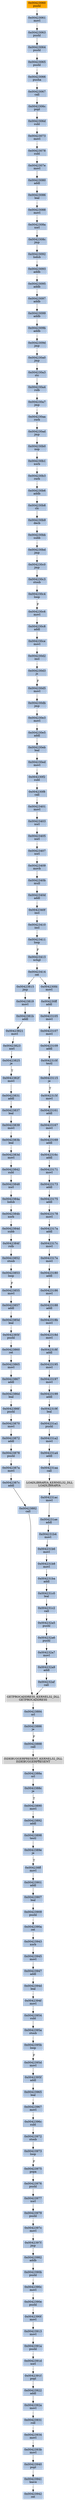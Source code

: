 strict digraph G {
	graph [bgcolor=transparent,
		name=G
	];
	node [color=lightsteelblue,
		fillcolor=lightsteelblue,
		shape=rectangle,
		style=filled
	];
	"0x004238ff"	[label="0x004238ff
movl"];
	"0x00423901"	[label="0x00423901
addl"];
	"0x004238ff" -> "0x00423901"	[color="#000000"];
	"0x0042394d"	[label="0x0042394d
leal"];
	"0x0042394f"	[label="0x0042394f
movl"];
	"0x0042394d" -> "0x0042394f"	[color="#000000"];
	"0x00423837"	[label="0x00423837
leal"];
	"0x00423839"	[label="0x00423839
movl"];
	"0x00423837" -> "0x00423839"	[color="#000000"];
	"0x0042387a"	[label="0x0042387a
movl"];
	"0x0042387c"	[label="0x0042387c
addl"];
	"0x0042387a" -> "0x0042387c"	[color="#000000"];
	"0x00423080"	[label="0x00423080
addl"];
	"0x00423086"	[label="0x00423086
leal"];
	"0x00423080" -> "0x00423086"	[color="#000000"];
	"0x00423976"	[label="0x00423976
pushl"];
	"0x00423977"	[label="0x00423977
xorl"];
	"0x00423976" -> "0x00423977"	[color="#000000"];
	"0x00423195"	[label="0x00423195
movl"];
	"0x00423197"	[label="0x00423197
movl"];
	"0x00423195" -> "0x00423197"	[color="#000000"];
	"0x0042317a"	[label="0x0042317a
addl"];
	"0x0042317c"	[label="0x0042317c
movl"];
	"0x0042317a" -> "0x0042317c"	[color="#000000"];
	"0x00423064"	[label="0x00423064
pushl"];
	"0x00423065"	[label="0x00423065
pushl"];
	"0x00423064" -> "0x00423065"	[color="#000000"];
	"0x00423870"	[label="0x00423870
movl"];
	"0x00423872"	[label="0x00423872
addl"];
	"0x00423870" -> "0x00423872"	[color="#000000"];
	"0x0042391a"	[label="0x0042391a
pushl"];
	"0x0042391d"	[label="0x0042391d
xorl"];
	"0x0042391a" -> "0x0042391d"	[color="#000000"];
	"0x0042306c"	[label="0x0042306c
popl"];
	"0x0042306d"	[label="0x0042306d
subl"];
	"0x0042306c" -> "0x0042306d"	[color="#000000"];
	"0x0042384f"	[label="0x0042384f
rolb"];
	"0x00423852"	[label="0x00423852
stosb"];
	"0x0042384f" -> "0x00423852"	[color="#000000"];
	"0x0042397f"	[label="0x0042397f
jmp"];
	"0x00423982"	[label="0x00423982
addb"];
	"0x0042397f" -> "0x00423982"	[color="#000000"];
	"0x00423947"	[label="0x00423947
addl"];
	"0x00423947" -> "0x0042394d"	[color="#000000"];
	"0x004231c2"	[label="0x004231c2
call"];
	"0x004232a5"	[label="0x004232a5
pushl"];
	"0x004231c2" -> "0x004232a5"	[color="#000000"];
	"0x00423105"	[label="0x00423105
movl"];
	"0x00423107"	[label="0x00423107
movl"];
	"0x00423105" -> "0x00423107"	[color="#000000"];
	"0x004230c6"	[label="0x004230c6
movl"];
	"0x004230c8"	[label="0x004230c8
addl"];
	"0x004230c6" -> "0x004230c8"	[color="#000000"];
	"0x00423078"	[label="0x00423078
subl"];
	"0x0042307e"	[label="0x0042307e
movl"];
	"0x00423078" -> "0x0042307e"	[color="#000000"];
	"0x004231a4"	[label="0x004231a4
addl"];
	"0x004231aa"	[label="0x004231aa
call"];
	"0x004231a4" -> "0x004231aa"	[color="#000000"];
	"0x00423888"	[label="0x00423888
call"];
	ISDEBUGGERPRESENT_KERNEL32_DLL	[color=lightgrey,
		fillcolor=lightgrey,
		label="ISDEBUGGERPRESENT_KERNEL32_DLL
ISDEBUGGERPRESENT"];
	"0x00423888" -> ISDEBUGGERPRESENT_KERNEL32_DLL	[color="#000000"];
	"0x0042393b"	[label="0x0042393b
movl"];
	"0x00423940"	[label="0x00423940
popl"];
	"0x0042393b" -> "0x00423940"	[color="#000000"];
	"0x00423413"	[label="0x00423413
xchgl"];
	"0x00423414"	[label="0x00423414
ret"];
	"0x00423413" -> "0x00423414"	[color="#000000"];
	"0x004230bb"	[label="0x004230bb
subb"];
	"0x004230bd"	[label="0x004230bd
jmp"];
	"0x004230bb" -> "0x004230bd"	[color="#000000"];
	"0x0042390b"	[label="0x0042390b
pushl"];
	"0x00423982" -> "0x0042390b"	[color="#000000"];
	"0x0042307e" -> "0x00423080"	[color="#000000"];
	"0x0042340b"	[label="0x0042340b
mull"];
	"0x0042340d"	[label="0x0042340d
addl"];
	"0x0042340b" -> "0x0042340d"	[color="#000000"];
	"0x0042386f"	[label="0x0042386f
pushl"];
	"0x0042386f" -> "0x00423870"	[color="#000000"];
	"0x0042381b"	[label="0x0042381b
addl"];
	"0x00423821"	[label="0x00423821
movl"];
	"0x0042381b" -> "0x00423821"	[color="#000000"];
	"0x0042383b"	[label="0x0042383b
leal"];
	"0x0042383d"	[label="0x0042383d
movl"];
	"0x0042383b" -> "0x0042383d"	[color="#000000"];
	"0x004231b6"	[label="0x004231b6
movl"];
	"0x004231b8"	[label="0x004231b8
movl"];
	"0x004231b6" -> "0x004231b8"	[color="#000000"];
	"0x00423169"	[label="0x00423169
addl"];
	"0x0042316c"	[label="0x0042316c
addl"];
	"0x00423169" -> "0x0042316c"	[color="#000000"];
	"0x00423825"	[label="0x00423825
je"];
	"0x0042382f"	[label="0x0042382f
movl"];
	"0x00423825" -> "0x0042382f"	[color="#000000",
		label=T];
	"0x00423099"	[label="0x00423099
addb"];
	"0x0042309b"	[label="0x0042309b
addb"];
	"0x00423099" -> "0x0042309b"	[color="#000000"];
	"0x004232af"	[label="0x004232af
call"];
	GETPROCADDRESS_KERNEL32_DLL	[color=lightgrey,
		fillcolor=lightgrey,
		label="GETPROCADDRESS_KERNEL32_DLL
GETPROCADDRESS"];
	"0x004232af" -> GETPROCADDRESS_KERNEL32_DLL	[color="#000000"];
	"0x00423855"	[label="0x00423855
movl"];
	"0x00423857"	[label="0x00423857
addl"];
	"0x00423855" -> "0x00423857"	[color="#000000"];
	"0x004230c0"	[label="0x004230c0
jmp"];
	"0x004230c3"	[label="0x004230c3
stosb"];
	"0x004230c0" -> "0x004230c3"	[color="#000000"];
	"0x00423815"	[label="0x00423815
jmp"];
	"0x00423819"	[label="0x00423819
movl"];
	"0x00423815" -> "0x00423819"	[color="#000000"];
	"0x0042388c"	[label="0x0042388c
je"];
	"0x00423890"	[label="0x00423890
movl"];
	"0x0042388c" -> "0x00423890"	[color="#000000",
		label=T];
	"0x00423161"	[label="0x00423161
addl"];
	"0x00423167"	[label="0x00423167
movl"];
	"0x00423161" -> "0x00423167"	[color="#000000"];
	"0x00423407"	[label="0x00423407
xorl"];
	"0x00423409"	[label="0x00423409
movb"];
	"0x00423407" -> "0x00423409"	[color="#000000"];
	"0x00423941"	[label="0x00423941
leave"];
	"0x00423942"	[label="0x00423942
ret"];
	"0x00423941" -> "0x00423942"	[color="#000000"];
	"0x0042385f"	[label="0x0042385f
pushl"];
	"0x00423860"	[label="0x00423860
ret"];
	"0x0042385f" -> "0x00423860"	[color="#000000"];
	"0x0042397c"	[label="0x0042397c
movl"];
	"0x0042397c" -> "0x0042397f"	[color="#000000"];
	"0x004230fd"	[label="0x004230fd
movl"];
	"0x004230ff"	[label="0x004230ff
addl"];
	"0x004230fd" -> "0x004230ff"	[color="#000000"];
	"0x00423199"	[label="0x00423199
addl"];
	"0x00423197" -> "0x00423199"	[color="#000000"];
	"0x0042395a"	[label="0x0042395a
stosb"];
	"0x0042395b"	[label="0x0042395b
loop"];
	"0x0042395a" -> "0x0042395b"	[color="#000000"];
	"0x00423095"	[label="0x00423095
addb"];
	"0x00423097"	[label="0x00423097
addb"];
	"0x00423095" -> "0x00423097"	[color="#000000"];
	"0x0042385d"	[label="0x0042385d
leal"];
	"0x00423857" -> "0x0042385d"	[color="#000000"];
	"0x00423180"	[label="0x00423180
addl"];
	"0x00423186"	[label="0x00423186
movl"];
	"0x00423180" -> "0x00423186"	[color="#000000"];
	"0x00423907"	[label="0x00423907
leal"];
	"0x00423909"	[label="0x00423909
pushl"];
	"0x00423907" -> "0x00423909"	[color="#000000"];
	"0x0042318f"	[label="0x0042318f
addl"];
	"0x0042318f" -> "0x00423195"	[color="#000000"];
	LOADLIBRARYA_KERNEL32_DLL	[color=lightgrey,
		fillcolor=lightgrey,
		label="LOADLIBRARYA_KERNEL32_DLL
LOADLIBRARYA"];
	"0x004231ac"	[label="0x004231ac
movl"];
	LOADLIBRARYA_KERNEL32_DLL -> "0x004231ac"	[color="#000000"];
	"0x004230f8"	[label="0x004230f8
call"];
	"0x00423401"	[label="0x00423401
movl"];
	"0x004230f8" -> "0x00423401"	[color="#000000"];
	"0x004230e5"	[label="0x004230e5
addl"];
	"0x004230eb"	[label="0x004230eb
leal"];
	"0x004230e5" -> "0x004230eb"	[color="#000000"];
	"0x004230b9"	[label="0x004230b9
decb"];
	"0x004230b9" -> "0x004230bb"	[color="#000000"];
	"0x004230a7"	[label="0x004230a7
jmp"];
	"0x004230aa"	[label="0x004230aa
rorb"];
	"0x004230a7" -> "0x004230aa"	[color="#000000"];
	"0x00423414" -> "0x00423815"	[color="#000000"];
	"0x00423414" -> "0x004230fd"	[color="#000000"];
	"0x00423973"	[label="0x00423973
loop"];
	"0x00423975"	[label="0x00423975
popa"];
	"0x00423973" -> "0x00423975"	[color="#000000",
		label=F];
	"0x00423411"	[label="0x00423411
loop"];
	"0x00423411" -> "0x00423413"	[color="#000000",
		label=F];
	"0x004230ce"	[label="0x004230ce
movl"];
	"0x004230d2"	[label="0x004230d2
incl"];
	"0x004230ce" -> "0x004230d2"	[color="#000000"];
	"0x00423073"	[label="0x00423073
movl"];
	"0x0042306d" -> "0x00423073"	[color="#000000"];
	"0x00423892"	[label="0x00423892
addl"];
	"0x00423898"	[label="0x00423898
testl"];
	"0x00423892" -> "0x00423898"	[color="#000000"];
	"0x004230ed"	[label="0x004230ed
movl"];
	"0x004230eb" -> "0x004230ed"	[color="#000000"];
	"0x00423865"	[label="0x00423865
movl"];
	"0x00423867"	[label="0x00423867
addl"];
	"0x00423865" -> "0x00423867"	[color="#000000"];
	"0x0042395d"	[label="0x0042395d
movl"];
	"0x0042395b" -> "0x0042395d"	[color="#000000",
		label=F];
	"0x004231a1"	[label="0x004231a1
pushl"];
	"0x004231a2"	[label="0x004231a2
movl"];
	"0x004231a1" -> "0x004231a2"	[color="#000000"];
	"0x004231ae"	[label="0x004231ae
addl"];
	"0x004231b4"	[label="0x004231b4
movl"];
	"0x004231ae" -> "0x004231b4"	[color="#000000"];
	"0x0042390a"	[label="0x0042390a
ret"];
	"0x00423909" -> "0x0042390a"	[color="#000000"];
	"0x00423954"	[label="0x00423954
subl"];
	"0x0042394f" -> "0x00423954"	[color="#000000"];
	"0x00423093"	[label="0x00423093
addb"];
	"0x00423093" -> "0x00423095"	[color="#000000"];
	"0x0042392a"	[label="0x0042392a
movl"];
	"0x00423931"	[label="0x00423931
roll"];
	"0x0042392a" -> "0x00423931"	[color="#000000"];
	"0x00423115"	[label="0x00423115
je"];
	"0x0042315f"	[label="0x0042315f
movl"];
	"0x00423115" -> "0x0042315f"	[color="#000000",
		label=T];
	"0x0042384d"	[label="0x0042384d
subb"];
	"0x0042384d" -> "0x0042384f"	[color="#000000"];
	"0x00423188"	[label="0x00423188
addl"];
	"0x00423186" -> "0x00423188"	[color="#000000"];
	"0x00423975" -> "0x00423976"	[color="#000000"];
	"0x004231aa" -> LOADLIBRARYA_KERNEL32_DLL	[color="#000000"];
	"0x0042389e"	[label="0x0042389e
je"];
	"0x00423898" -> "0x0042389e"	[color="#000000"];
	"0x0042388a"	[label="0x0042388a
orl"];
	ISDEBUGGERPRESENT_KERNEL32_DLL -> "0x0042388a"	[color="#000000"];
	"0x0042391f"	[label="0x0042391f
popl"];
	"0x0042391d" -> "0x0042391f"	[color="#000000"];
	"0x00423954" -> "0x0042395a"	[color="#000000"];
	"0x004231a2" -> "0x004231a4"	[color="#000000"];
	"0x00423823"	[label="0x00423823
xorl"];
	"0x00423821" -> "0x00423823"	[color="#000000"];
	"0x004231ba"	[label="0x004231ba
addl"];
	"0x004231b8" -> "0x004231ba"	[color="#000000"];
	"0x00423409" -> "0x0042340b"	[color="#000000"];
	"0x00423060"	[color=lightgrey,
		fillcolor=orange,
		label="0x00423060
pushl"];
	"0x00423061"	[label="0x00423061
movl"];
	"0x00423060" -> "0x00423061"	[color="#000000"];
	"0x004230ff" -> "0x00423105"	[color="#000000"];
	"0x00423831"	[label="0x00423831
addl"];
	"0x0042382f" -> "0x00423831"	[color="#000000"];
	"0x004230e3"	[label="0x004230e3
movl"];
	"0x004230e3" -> "0x004230e5"	[color="#000000"];
	"0x00423173"	[label="0x00423173
addl"];
	"0x00423175"	[label="0x00423175
addl"];
	"0x00423173" -> "0x00423175"	[color="#000000"];
	"0x00423063"	[label="0x00423063
pushl"];
	"0x00423063" -> "0x00423064"	[color="#000000"];
	"0x00423842"	[label="0x00423842
subl"];
	"0x0042383d" -> "0x00423842"	[color="#000000"];
	"0x0042340f"	[label="0x0042340f
incl"];
	"0x0042340d" -> "0x0042340f"	[color="#000000"];
	"0x00423073" -> "0x00423078"	[color="#000000"];
	"0x004230a4"	[label="0x004230a4
rolb"];
	"0x004230a4" -> "0x004230a7"	[color="#000000"];
	"0x00423088"	[label="0x00423088
movl"];
	"0x00423086" -> "0x00423088"	[color="#000000"];
	"0x00423853"	[label="0x00423853
loop"];
	"0x00423852" -> "0x00423853"	[color="#000000"];
	"0x00423061" -> "0x00423063"	[color="#000000"];
	"0x00423831" -> "0x00423837"	[color="#000000"];
	"0x00423979"	[label="0x00423979
pushl"];
	"0x00423977" -> "0x00423979"	[color="#000000"];
	"0x00423890" -> "0x00423892"	[color="#000000"];
	"0x00423922"	[label="0x00423922
addl"];
	"0x0042391f" -> "0x00423922"	[color="#000000"];
	"0x0042315f" -> "0x00423161"	[color="#000000"];
	"0x004230c4"	[label="0x004230c4
loop"];
	"0x004230c3" -> "0x004230c4"	[color="#000000"];
	"0x004230a3"	[label="0x004230a3
stc"];
	"0x004230a3" -> "0x004230a4"	[color="#000000"];
	"0x0042390c"	[label="0x0042390c
movl"];
	"0x0042390e"	[label="0x0042390e
pushl"];
	"0x0042390c" -> "0x0042390e"	[color="#000000"];
	"0x00423922" -> "0x0042392a"	[color="#000000"];
	"0x0042318b"	[label="0x0042318b
movl"];
	"0x0042318d"	[label="0x0042318d
movl"];
	"0x0042318b" -> "0x0042318d"	[color="#000000"];
	"0x004230b1"	[label="0x004230b1
xorb"];
	"0x004230b3"	[label="0x004230b3
rorb"];
	"0x004230b1" -> "0x004230b3"	[color="#000000"];
	"0x0042390f"	[label="0x0042390f
movl"];
	"0x00423913"	[label="0x00423913
movl"];
	"0x0042390f" -> "0x00423913"	[color="#000000"];
	"0x00423878"	[label="0x00423878
pushl"];
	"0x00423872" -> "0x00423878"	[color="#000000"];
	"0x004230c4" -> "0x004230c6"	[color="#000000",
		label=F];
	"0x0042308a"	[label="0x0042308a
xorl"];
	"0x00423088" -> "0x0042308a"	[color="#000000"];
	"0x004230b0"	[label="0x004230b0
nop"];
	"0x004230b0" -> "0x004230b1"	[color="#000000"];
	"0x0042388a" -> "0x0042388c"	[color="#000000"];
	"0x00423913" -> "0x0042391a"	[color="#000000"];
	"0x00423901" -> "0x00423907"	[color="#000000"];
	"0x0042310f"	[label="0x0042310f
testl"];
	"0x0042310f" -> "0x00423115"	[color="#000000"];
	"0x00423839" -> "0x0042383b"	[color="#000000"];
	"0x0042317e"	[label="0x0042317e
movl"];
	"0x0042317c" -> "0x0042317e"	[color="#000000"];
	"0x00423934"	[label="0x00423934
movl"];
	"0x00423931" -> "0x00423934"	[color="#000000"];
	"0x00423066"	[label="0x00423066
pusha"];
	"0x00423067"	[label="0x00423067
call"];
	"0x00423066" -> "0x00423067"	[color="#000000"];
	"0x00423967"	[label="0x00423967
movl"];
	"0x0042396c"	[label="0x0042396c
subl"];
	"0x00423967" -> "0x0042396c"	[color="#000000"];
	"0x004230c8" -> "0x004230ce"	[color="#000000"];
	"0x0042309d"	[label="0x0042309d
jmp"];
	"0x0042309b" -> "0x0042309d"	[color="#000000"];
	"0x004231c0"	[label="0x004231c0
leal"];
	"0x004231ba" -> "0x004231c0"	[color="#000000"];
	"0x00423167" -> "0x00423169"	[color="#000000"];
	"0x004230d3"	[label="0x004230d3
js"];
	"0x004230d5"	[label="0x004230d5
movl"];
	"0x004230d3" -> "0x004230d5"	[color="#000000",
		label=F];
	"0x00423853" -> "0x00423855"	[color="#000000",
		label=F];
	"0x00423410"	[label="0x00423410
incl"];
	"0x00423410" -> "0x00423411"	[color="#000000"];
	"0x004230db"	[label="0x004230db
jmp"];
	"0x004230d5" -> "0x004230db"	[color="#000000"];
	"0x00423943"	[label="0x00423943
xorb"];
	"0x00423945"	[label="0x00423945
movl"];
	"0x00423943" -> "0x00423945"	[color="#000000"];
	"0x004232a6"	[label="0x004232a6
pushl"];
	"0x004232a7"	[label="0x004232a7
movl"];
	"0x004232a6" -> "0x004232a7"	[color="#000000"];
	"0x0042319f"	[label="0x0042319f
leal"];
	"0x0042319f" -> "0x004231a1"	[color="#000000"];
	"0x00423884"	[label="0x00423884
orl"];
	"0x00423886"	[label="0x00423886
je"];
	"0x00423884" -> "0x00423886"	[color="#000000"];
	"0x004232a5" -> "0x004232a6"	[color="#000000"];
	"0x004231b4" -> "0x004231b6"	[color="#000000"];
	"0x00423065" -> "0x00423066"	[color="#000000"];
	"0x00423819" -> "0x0042381b"	[color="#000000"];
	"0x0042308c"	[label="0x0042308c
jmp"];
	"0x00423092"	[label="0x00423092
lodsb"];
	"0x0042308c" -> "0x00423092"	[color="#000000"];
	"0x00423199" -> "0x0042319f"	[color="#000000"];
	"0x00423178"	[label="0x00423178
movl"];
	"0x00423178" -> "0x0042317a"	[color="#000000"];
	"0x004230ad"	[label="0x004230ad
jmp"];
	"0x004230ad" -> "0x004230b0"	[color="#000000"];
	"0x004230b6"	[label="0x004230b6
addb"];
	"0x004230b3" -> "0x004230b6"	[color="#000000"];
	"0x0042386d"	[label="0x0042386d
leal"];
	"0x00423867" -> "0x0042386d"	[color="#000000"];
	"0x004232a9"	[label="0x004232a9
addl"];
	"0x004232a9" -> "0x004232af"	[color="#000000"];
	GETPROCADDRESS_KERNEL32_DLL -> "0x00423884"	[color="#000000"];
	"0x0042390a" -> "0x00423943"	[color="#000000"];
	"0x004230b8"	[label="0x004230b8
clc"];
	"0x004230b6" -> "0x004230b8"	[color="#000000"];
	"0x00423848"	[label="0x00423848
xorl"];
	"0x0042384a"	[label="0x0042384a
lodsb"];
	"0x00423848" -> "0x0042384a"	[color="#000000"];
	"0x00423092" -> "0x00423093"	[color="#000000"];
	"0x00423882"	[label="0x00423882
call"];
	"0x00423882" -> GETPROCADDRESS_KERNEL32_DLL	[color="#000000"];
	"0x00423171"	[label="0x00423171
movl"];
	"0x00423171" -> "0x00423173"	[color="#000000"];
	"0x00423878" -> "0x0042387a"	[color="#000000"];
	"0x00423405"	[label="0x00423405
xorl"];
	"0x00423405" -> "0x00423407"	[color="#000000"];
	"0x0042384b"	[label="0x0042384b
xorb"];
	"0x0042384b" -> "0x0042384d"	[color="#000000"];
	"0x0042387c" -> "0x00423882"	[color="#000000"];
	"0x00423823" -> "0x00423825"	[color="#000000"];
	"0x0042390e" -> "0x0042390f"	[color="#000000"];
	"0x004230b8" -> "0x004230b9"	[color="#000000"];
	"0x004232a7" -> "0x004232a9"	[color="#000000"];
	"0x0042389e" -> "0x004238ff"	[color="#000000",
		label=T];
	"0x0042308a" -> "0x0042308c"	[color="#000000"];
	"0x004230f2"	[label="0x004230f2
subl"];
	"0x004230f2" -> "0x004230f8"	[color="#000000"];
	"0x004230db" -> "0x004230e3"	[color="#000000"];
	"0x004231c0" -> "0x004231c2"	[color="#000000"];
	"0x0042386d" -> "0x0042386f"	[color="#000000"];
	"0x00423403"	[label="0x00423403
xorl"];
	"0x00423403" -> "0x00423405"	[color="#000000"];
	"0x00423188" -> "0x0042318b"	[color="#000000"];
	"0x0042395f"	[label="0x0042395f
addl"];
	"0x0042395d" -> "0x0042395f"	[color="#000000"];
	"0x004230a0"	[label="0x004230a0
jmp"];
	"0x004230a0" -> "0x004230a3"	[color="#000000"];
	"0x004230aa" -> "0x004230ad"	[color="#000000"];
	"0x00423945" -> "0x00423947"	[color="#000000"];
	"0x0042318d" -> "0x0042318f"	[color="#000000"];
	"0x00423940" -> "0x00423941"	[color="#000000"];
	"0x004230bd" -> "0x004230c0"	[color="#000000"];
	"0x00423934" -> "0x0042393b"	[color="#000000"];
	"0x00423842" -> "0x00423848"	[color="#000000"];
	"0x00423109"	[label="0x00423109
addl"];
	"0x00423107" -> "0x00423109"	[color="#000000"];
	"0x00423965"	[label="0x00423965
leal"];
	"0x00423965" -> "0x00423967"	[color="#000000"];
	"0x0042390b" -> "0x0042390c"	[color="#000000"];
	"0x00423860" -> "0x00423865"	[color="#000000"];
	"0x00423067" -> "0x0042306c"	[color="#000000"];
	"0x00423972"	[label="0x00423972
stosb"];
	"0x0042396c" -> "0x00423972"	[color="#000000"];
	"0x00423972" -> "0x00423973"	[color="#000000"];
	"0x0042384a" -> "0x0042384b"	[color="#000000"];
	"0x0042316c" -> "0x00423171"	[color="#000000"];
	"0x00423401" -> "0x00423403"	[color="#000000"];
	"0x0042385d" -> "0x0042385f"	[color="#000000"];
	"0x0042340f" -> "0x00423410"	[color="#000000"];
	"0x004230d2" -> "0x004230d3"	[color="#000000"];
	"0x00423097" -> "0x00423099"	[color="#000000"];
	"0x00423979" -> "0x0042397c"	[color="#000000"];
	"0x00423886" -> "0x00423888"	[color="#000000",
		label=F];
	"0x0042395f" -> "0x00423965"	[color="#000000"];
	"0x00423175" -> "0x00423178"	[color="#000000"];
	"0x00423109" -> "0x0042310f"	[color="#000000"];
	"0x004231ac" -> "0x004231ae"	[color="#000000"];
	"0x0042309d" -> "0x004230a0"	[color="#000000"];
	"0x004230ed" -> "0x004230f2"	[color="#000000"];
	"0x0042317e" -> "0x00423180"	[color="#000000"];
}
